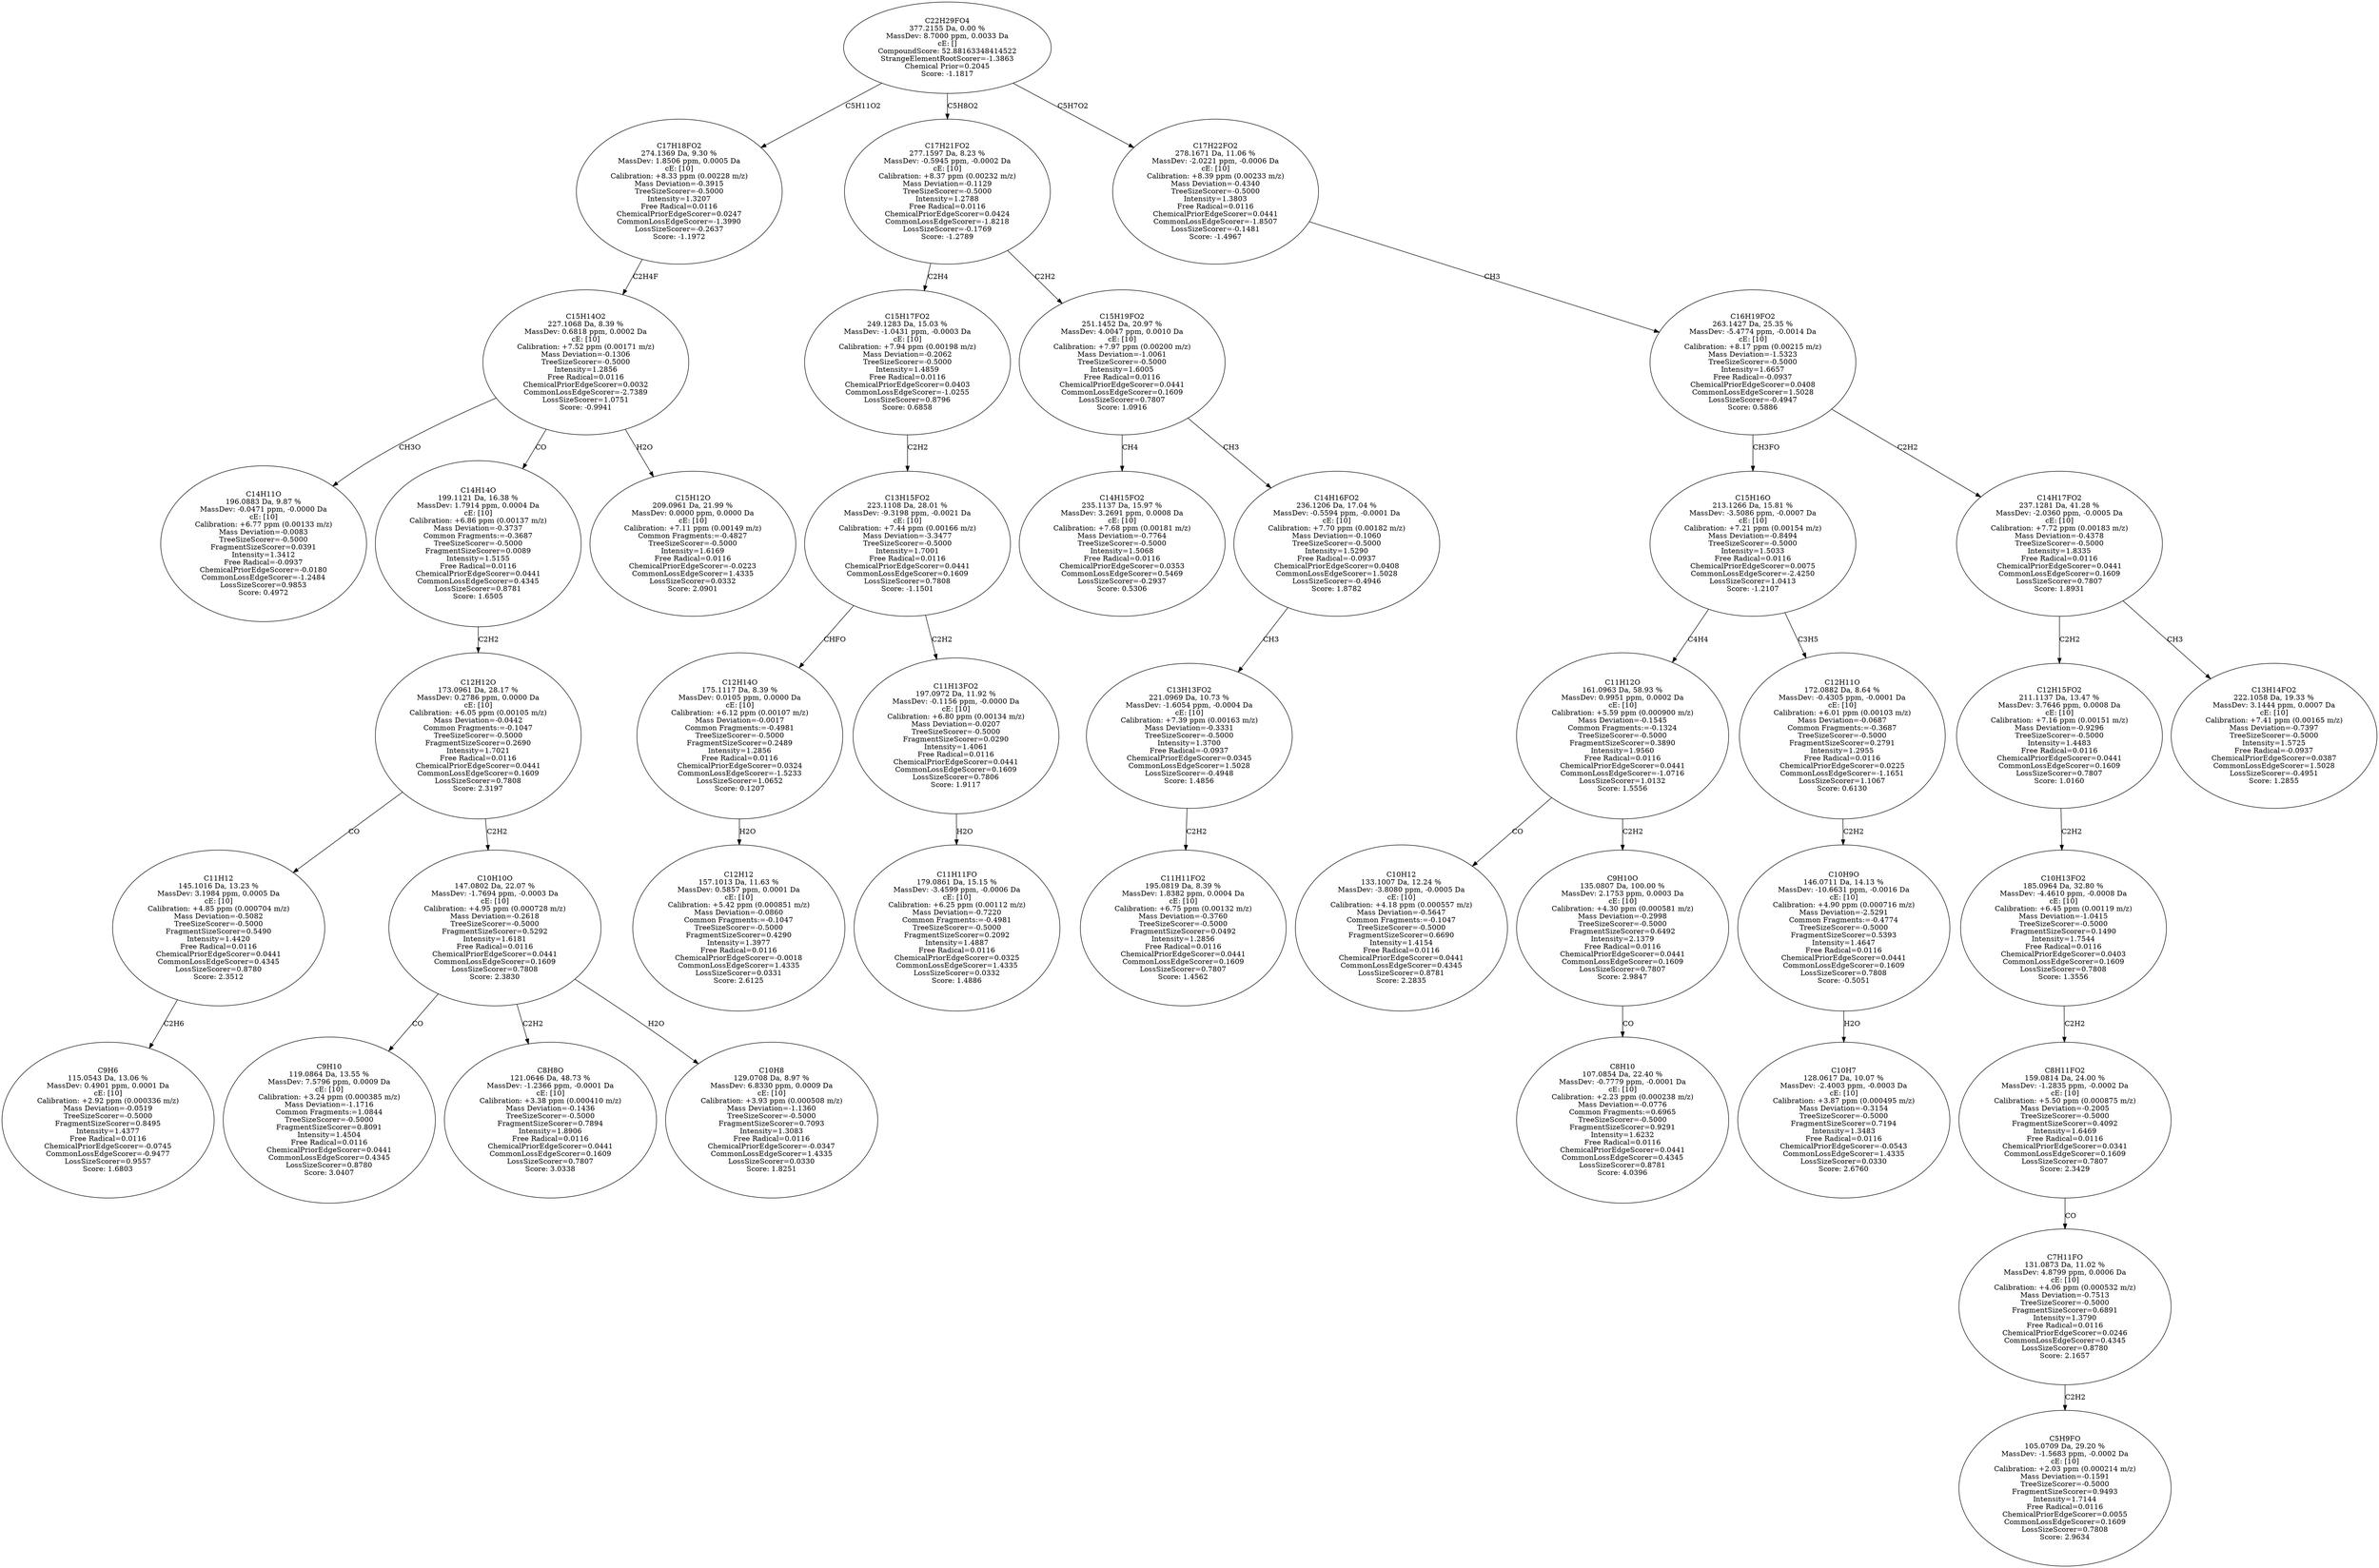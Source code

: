 strict digraph {
v1 [label="C14H11O\n196.0883 Da, 9.87 %\nMassDev: -0.0471 ppm, -0.0000 Da\ncE: [10]\nCalibration: +6.77 ppm (0.00133 m/z)\nMass Deviation=-0.0083\nTreeSizeScorer=-0.5000\nFragmentSizeScorer=0.0391\nIntensity=1.3412\nFree Radical=-0.0937\nChemicalPriorEdgeScorer=-0.0180\nCommonLossEdgeScorer=-1.2484\nLossSizeScorer=0.9853\nScore: 0.4972"];
v2 [label="C9H6\n115.0543 Da, 13.06 %\nMassDev: 0.4901 ppm, 0.0001 Da\ncE: [10]\nCalibration: +2.92 ppm (0.000336 m/z)\nMass Deviation=-0.0519\nTreeSizeScorer=-0.5000\nFragmentSizeScorer=0.8495\nIntensity=1.4377\nFree Radical=0.0116\nChemicalPriorEdgeScorer=-0.0745\nCommonLossEdgeScorer=-0.9477\nLossSizeScorer=0.9557\nScore: 1.6803"];
v3 [label="C11H12\n145.1016 Da, 13.23 %\nMassDev: 3.1984 ppm, 0.0005 Da\ncE: [10]\nCalibration: +4.85 ppm (0.000704 m/z)\nMass Deviation=-0.5082\nTreeSizeScorer=-0.5000\nFragmentSizeScorer=0.5490\nIntensity=1.4420\nFree Radical=0.0116\nChemicalPriorEdgeScorer=0.0441\nCommonLossEdgeScorer=0.4345\nLossSizeScorer=0.8780\nScore: 2.3512"];
v4 [label="C9H10\n119.0864 Da, 13.55 %\nMassDev: 7.5796 ppm, 0.0009 Da\ncE: [10]\nCalibration: +3.24 ppm (0.000385 m/z)\nMass Deviation=-1.1716\nCommon Fragments:=1.0844\nTreeSizeScorer=-0.5000\nFragmentSizeScorer=0.8091\nIntensity=1.4504\nFree Radical=0.0116\nChemicalPriorEdgeScorer=0.0441\nCommonLossEdgeScorer=0.4345\nLossSizeScorer=0.8780\nScore: 3.0407"];
v5 [label="C8H8O\n121.0646 Da, 48.73 %\nMassDev: -1.2366 ppm, -0.0001 Da\ncE: [10]\nCalibration: +3.38 ppm (0.000410 m/z)\nMass Deviation=-0.1436\nTreeSizeScorer=-0.5000\nFragmentSizeScorer=0.7894\nIntensity=1.8906\nFree Radical=0.0116\nChemicalPriorEdgeScorer=0.0441\nCommonLossEdgeScorer=0.1609\nLossSizeScorer=0.7807\nScore: 3.0338"];
v6 [label="C10H8\n129.0708 Da, 8.97 %\nMassDev: 6.8330 ppm, 0.0009 Da\ncE: [10]\nCalibration: +3.93 ppm (0.000508 m/z)\nMass Deviation=-1.1360\nTreeSizeScorer=-0.5000\nFragmentSizeScorer=0.7093\nIntensity=1.3083\nFree Radical=0.0116\nChemicalPriorEdgeScorer=-0.0347\nCommonLossEdgeScorer=1.4335\nLossSizeScorer=0.0330\nScore: 1.8251"];
v7 [label="C10H10O\n147.0802 Da, 22.07 %\nMassDev: -1.7694 ppm, -0.0003 Da\ncE: [10]\nCalibration: +4.95 ppm (0.000728 m/z)\nMass Deviation=-0.2618\nTreeSizeScorer=-0.5000\nFragmentSizeScorer=0.5292\nIntensity=1.6181\nFree Radical=0.0116\nChemicalPriorEdgeScorer=0.0441\nCommonLossEdgeScorer=0.1609\nLossSizeScorer=0.7808\nScore: 2.3830"];
v8 [label="C12H12O\n173.0961 Da, 28.17 %\nMassDev: 0.2786 ppm, 0.0000 Da\ncE: [10]\nCalibration: +6.05 ppm (0.00105 m/z)\nMass Deviation=-0.0442\nCommon Fragments:=-0.1047\nTreeSizeScorer=-0.5000\nFragmentSizeScorer=0.2690\nIntensity=1.7021\nFree Radical=0.0116\nChemicalPriorEdgeScorer=0.0441\nCommonLossEdgeScorer=0.1609\nLossSizeScorer=0.7808\nScore: 2.3197"];
v9 [label="C14H14O\n199.1121 Da, 16.38 %\nMassDev: 1.7914 ppm, 0.0004 Da\ncE: [10]\nCalibration: +6.86 ppm (0.00137 m/z)\nMass Deviation=-0.3737\nCommon Fragments:=-0.3687\nTreeSizeScorer=-0.5000\nFragmentSizeScorer=0.0089\nIntensity=1.5155\nFree Radical=0.0116\nChemicalPriorEdgeScorer=0.0441\nCommonLossEdgeScorer=0.4345\nLossSizeScorer=0.8781\nScore: 1.6505"];
v10 [label="C15H12O\n209.0961 Da, 21.99 %\nMassDev: 0.0000 ppm, 0.0000 Da\ncE: [10]\nCalibration: +7.11 ppm (0.00149 m/z)\nCommon Fragments:=-0.4827\nTreeSizeScorer=-0.5000\nIntensity=1.6169\nFree Radical=0.0116\nChemicalPriorEdgeScorer=-0.0223\nCommonLossEdgeScorer=1.4335\nLossSizeScorer=0.0332\nScore: 2.0901"];
v11 [label="C15H14O2\n227.1068 Da, 8.39 %\nMassDev: 0.6818 ppm, 0.0002 Da\ncE: [10]\nCalibration: +7.52 ppm (0.00171 m/z)\nMass Deviation=-0.1306\nTreeSizeScorer=-0.5000\nIntensity=1.2856\nFree Radical=0.0116\nChemicalPriorEdgeScorer=0.0032\nCommonLossEdgeScorer=-2.7389\nLossSizeScorer=1.0751\nScore: -0.9941"];
v12 [label="C17H18FO2\n274.1369 Da, 9.30 %\nMassDev: 1.8506 ppm, 0.0005 Da\ncE: [10]\nCalibration: +8.33 ppm (0.00228 m/z)\nMass Deviation=-0.3915\nTreeSizeScorer=-0.5000\nIntensity=1.3207\nFree Radical=0.0116\nChemicalPriorEdgeScorer=0.0247\nCommonLossEdgeScorer=-1.3990\nLossSizeScorer=-0.2637\nScore: -1.1972"];
v13 [label="C12H12\n157.1013 Da, 11.63 %\nMassDev: 0.5857 ppm, 0.0001 Da\ncE: [10]\nCalibration: +5.42 ppm (0.000851 m/z)\nMass Deviation=-0.0860\nCommon Fragments:=-0.1047\nTreeSizeScorer=-0.5000\nFragmentSizeScorer=0.4290\nIntensity=1.3977\nFree Radical=0.0116\nChemicalPriorEdgeScorer=-0.0018\nCommonLossEdgeScorer=1.4335\nLossSizeScorer=0.0331\nScore: 2.6125"];
v14 [label="C12H14O\n175.1117 Da, 8.39 %\nMassDev: 0.0105 ppm, 0.0000 Da\ncE: [10]\nCalibration: +6.12 ppm (0.00107 m/z)\nMass Deviation=-0.0017\nCommon Fragments:=-0.4981\nTreeSizeScorer=-0.5000\nFragmentSizeScorer=0.2489\nIntensity=1.2856\nFree Radical=0.0116\nChemicalPriorEdgeScorer=0.0324\nCommonLossEdgeScorer=-1.5233\nLossSizeScorer=1.0652\nScore: 0.1207"];
v15 [label="C11H11FO\n179.0861 Da, 15.15 %\nMassDev: -3.4599 ppm, -0.0006 Da\ncE: [10]\nCalibration: +6.25 ppm (0.00112 m/z)\nMass Deviation=-0.7220\nCommon Fragments:=-0.4981\nTreeSizeScorer=-0.5000\nFragmentSizeScorer=0.2092\nIntensity=1.4887\nFree Radical=0.0116\nChemicalPriorEdgeScorer=0.0325\nCommonLossEdgeScorer=1.4335\nLossSizeScorer=0.0332\nScore: 1.4886"];
v16 [label="C11H13FO2\n197.0972 Da, 11.92 %\nMassDev: -0.1156 ppm, -0.0000 Da\ncE: [10]\nCalibration: +6.80 ppm (0.00134 m/z)\nMass Deviation=-0.0207\nTreeSizeScorer=-0.5000\nFragmentSizeScorer=0.0290\nIntensity=1.4061\nFree Radical=0.0116\nChemicalPriorEdgeScorer=0.0441\nCommonLossEdgeScorer=0.1609\nLossSizeScorer=0.7806\nScore: 1.9117"];
v17 [label="C13H15FO2\n223.1108 Da, 28.01 %\nMassDev: -9.3198 ppm, -0.0021 Da\ncE: [10]\nCalibration: +7.44 ppm (0.00166 m/z)\nMass Deviation=-3.3477\nTreeSizeScorer=-0.5000\nIntensity=1.7001\nFree Radical=0.0116\nChemicalPriorEdgeScorer=0.0441\nCommonLossEdgeScorer=0.1609\nLossSizeScorer=0.7808\nScore: -1.1501"];
v18 [label="C15H17FO2\n249.1283 Da, 15.03 %\nMassDev: -1.0431 ppm, -0.0003 Da\ncE: [10]\nCalibration: +7.94 ppm (0.00198 m/z)\nMass Deviation=-0.2062\nTreeSizeScorer=-0.5000\nIntensity=1.4859\nFree Radical=0.0116\nChemicalPriorEdgeScorer=0.0403\nCommonLossEdgeScorer=-1.0255\nLossSizeScorer=0.8796\nScore: 0.6858"];
v19 [label="C14H15FO2\n235.1137 Da, 15.97 %\nMassDev: 3.2691 ppm, 0.0008 Da\ncE: [10]\nCalibration: +7.68 ppm (0.00181 m/z)\nMass Deviation=-0.7764\nTreeSizeScorer=-0.5000\nIntensity=1.5068\nFree Radical=0.0116\nChemicalPriorEdgeScorer=0.0353\nCommonLossEdgeScorer=0.5469\nLossSizeScorer=-0.2937\nScore: 0.5306"];
v20 [label="C11H11FO2\n195.0819 Da, 8.39 %\nMassDev: 1.8382 ppm, 0.0004 Da\ncE: [10]\nCalibration: +6.75 ppm (0.00132 m/z)\nMass Deviation=-0.3760\nTreeSizeScorer=-0.5000\nFragmentSizeScorer=0.0492\nIntensity=1.2856\nFree Radical=0.0116\nChemicalPriorEdgeScorer=0.0441\nCommonLossEdgeScorer=0.1609\nLossSizeScorer=0.7807\nScore: 1.4562"];
v21 [label="C13H13FO2\n221.0969 Da, 10.73 %\nMassDev: -1.6054 ppm, -0.0004 Da\ncE: [10]\nCalibration: +7.39 ppm (0.00163 m/z)\nMass Deviation=-0.3331\nTreeSizeScorer=-0.5000\nIntensity=1.3700\nFree Radical=-0.0937\nChemicalPriorEdgeScorer=0.0345\nCommonLossEdgeScorer=1.5028\nLossSizeScorer=-0.4948\nScore: 1.4856"];
v22 [label="C14H16FO2\n236.1206 Da, 17.04 %\nMassDev: -0.5594 ppm, -0.0001 Da\ncE: [10]\nCalibration: +7.70 ppm (0.00182 m/z)\nMass Deviation=-0.1060\nTreeSizeScorer=-0.5000\nIntensity=1.5290\nFree Radical=-0.0937\nChemicalPriorEdgeScorer=0.0408\nCommonLossEdgeScorer=1.5028\nLossSizeScorer=-0.4946\nScore: 1.8782"];
v23 [label="C15H19FO2\n251.1452 Da, 20.97 %\nMassDev: 4.0047 ppm, 0.0010 Da\ncE: [10]\nCalibration: +7.97 ppm (0.00200 m/z)\nMass Deviation=-1.0061\nTreeSizeScorer=-0.5000\nIntensity=1.6005\nFree Radical=0.0116\nChemicalPriorEdgeScorer=0.0441\nCommonLossEdgeScorer=0.1609\nLossSizeScorer=0.7807\nScore: 1.0916"];
v24 [label="C17H21FO2\n277.1597 Da, 8.23 %\nMassDev: -0.5945 ppm, -0.0002 Da\ncE: [10]\nCalibration: +8.37 ppm (0.00232 m/z)\nMass Deviation=-0.1129\nTreeSizeScorer=-0.5000\nIntensity=1.2788\nFree Radical=0.0116\nChemicalPriorEdgeScorer=0.0424\nCommonLossEdgeScorer=-1.8218\nLossSizeScorer=-0.1769\nScore: -1.2789"];
v25 [label="C10H12\n133.1007 Da, 12.24 %\nMassDev: -3.8080 ppm, -0.0005 Da\ncE: [10]\nCalibration: +4.18 ppm (0.000557 m/z)\nMass Deviation=-0.5647\nCommon Fragments:=-0.1047\nTreeSizeScorer=-0.5000\nFragmentSizeScorer=0.6690\nIntensity=1.4154\nFree Radical=0.0116\nChemicalPriorEdgeScorer=0.0441\nCommonLossEdgeScorer=0.4345\nLossSizeScorer=0.8781\nScore: 2.2835"];
v26 [label="C8H10\n107.0854 Da, 22.40 %\nMassDev: -0.7779 ppm, -0.0001 Da\ncE: [10]\nCalibration: +2.23 ppm (0.000238 m/z)\nMass Deviation=-0.0776\nCommon Fragments:=0.6965\nTreeSizeScorer=-0.5000\nFragmentSizeScorer=0.9291\nIntensity=1.6232\nFree Radical=0.0116\nChemicalPriorEdgeScorer=0.0441\nCommonLossEdgeScorer=0.4345\nLossSizeScorer=0.8781\nScore: 4.0396"];
v27 [label="C9H10O\n135.0807 Da, 100.00 %\nMassDev: 2.1753 ppm, 0.0003 Da\ncE: [10]\nCalibration: +4.30 ppm (0.000581 m/z)\nMass Deviation=-0.2998\nTreeSizeScorer=-0.5000\nFragmentSizeScorer=0.6492\nIntensity=2.1379\nFree Radical=0.0116\nChemicalPriorEdgeScorer=0.0441\nCommonLossEdgeScorer=0.1609\nLossSizeScorer=0.7807\nScore: 2.9847"];
v28 [label="C11H12O\n161.0963 Da, 58.93 %\nMassDev: 0.9951 ppm, 0.0002 Da\ncE: [10]\nCalibration: +5.59 ppm (0.000900 m/z)\nMass Deviation=-0.1545\nCommon Fragments:=-0.1324\nTreeSizeScorer=-0.5000\nFragmentSizeScorer=0.3890\nIntensity=1.9560\nFree Radical=0.0116\nChemicalPriorEdgeScorer=0.0441\nCommonLossEdgeScorer=-1.0716\nLossSizeScorer=1.0132\nScore: 1.5556"];
v29 [label="C10H7\n128.0617 Da, 10.07 %\nMassDev: -2.4003 ppm, -0.0003 Da\ncE: [10]\nCalibration: +3.87 ppm (0.000495 m/z)\nMass Deviation=-0.3154\nTreeSizeScorer=-0.5000\nFragmentSizeScorer=0.7194\nIntensity=1.3483\nFree Radical=0.0116\nChemicalPriorEdgeScorer=-0.0543\nCommonLossEdgeScorer=1.4335\nLossSizeScorer=0.0330\nScore: 2.6760"];
v30 [label="C10H9O\n146.0711 Da, 14.13 %\nMassDev: -10.6631 ppm, -0.0016 Da\ncE: [10]\nCalibration: +4.90 ppm (0.000716 m/z)\nMass Deviation=-2.5291\nCommon Fragments:=-0.4774\nTreeSizeScorer=-0.5000\nFragmentSizeScorer=0.5393\nIntensity=1.4647\nFree Radical=0.0116\nChemicalPriorEdgeScorer=0.0441\nCommonLossEdgeScorer=0.1609\nLossSizeScorer=0.7808\nScore: -0.5051"];
v31 [label="C12H11O\n172.0882 Da, 8.64 %\nMassDev: -0.4305 ppm, -0.0001 Da\ncE: [10]\nCalibration: +6.01 ppm (0.00103 m/z)\nMass Deviation=-0.0687\nCommon Fragments:=-0.3687\nTreeSizeScorer=-0.5000\nFragmentSizeScorer=0.2791\nIntensity=1.2955\nFree Radical=0.0116\nChemicalPriorEdgeScorer=0.0225\nCommonLossEdgeScorer=-1.1651\nLossSizeScorer=1.1067\nScore: 0.6130"];
v32 [label="C15H16O\n213.1266 Da, 15.81 %\nMassDev: -3.5086 ppm, -0.0007 Da\ncE: [10]\nCalibration: +7.21 ppm (0.00154 m/z)\nMass Deviation=-0.8494\nTreeSizeScorer=-0.5000\nIntensity=1.5033\nFree Radical=0.0116\nChemicalPriorEdgeScorer=0.0075\nCommonLossEdgeScorer=-2.4250\nLossSizeScorer=1.0413\nScore: -1.2107"];
v33 [label="C5H9FO\n105.0709 Da, 29.20 %\nMassDev: -1.5683 ppm, -0.0002 Da\ncE: [10]\nCalibration: +2.03 ppm (0.000214 m/z)\nMass Deviation=-0.1591\nTreeSizeScorer=-0.5000\nFragmentSizeScorer=0.9493\nIntensity=1.7144\nFree Radical=0.0116\nChemicalPriorEdgeScorer=0.0055\nCommonLossEdgeScorer=0.1609\nLossSizeScorer=0.7808\nScore: 2.9634"];
v34 [label="C7H11FO\n131.0873 Da, 11.02 %\nMassDev: 4.8799 ppm, 0.0006 Da\ncE: [10]\nCalibration: +4.06 ppm (0.000532 m/z)\nMass Deviation=-0.7513\nTreeSizeScorer=-0.5000\nFragmentSizeScorer=0.6891\nIntensity=1.3790\nFree Radical=0.0116\nChemicalPriorEdgeScorer=0.0246\nCommonLossEdgeScorer=0.4345\nLossSizeScorer=0.8780\nScore: 2.1657"];
v35 [label="C8H11FO2\n159.0814 Da, 24.00 %\nMassDev: -1.2835 ppm, -0.0002 Da\ncE: [10]\nCalibration: +5.50 ppm (0.000875 m/z)\nMass Deviation=-0.2005\nTreeSizeScorer=-0.5000\nFragmentSizeScorer=0.4092\nIntensity=1.6469\nFree Radical=0.0116\nChemicalPriorEdgeScorer=0.0341\nCommonLossEdgeScorer=0.1609\nLossSizeScorer=0.7807\nScore: 2.3429"];
v36 [label="C10H13FO2\n185.0964 Da, 32.80 %\nMassDev: -4.4610 ppm, -0.0008 Da\ncE: [10]\nCalibration: +6.45 ppm (0.00119 m/z)\nMass Deviation=-1.0415\nTreeSizeScorer=-0.5000\nFragmentSizeScorer=0.1490\nIntensity=1.7544\nFree Radical=0.0116\nChemicalPriorEdgeScorer=0.0403\nCommonLossEdgeScorer=0.1609\nLossSizeScorer=0.7808\nScore: 1.3556"];
v37 [label="C12H15FO2\n211.1137 Da, 13.47 %\nMassDev: 3.7646 ppm, 0.0008 Da\ncE: [10]\nCalibration: +7.16 ppm (0.00151 m/z)\nMass Deviation=-0.9296\nTreeSizeScorer=-0.5000\nIntensity=1.4483\nFree Radical=0.0116\nChemicalPriorEdgeScorer=0.0441\nCommonLossEdgeScorer=0.1609\nLossSizeScorer=0.7807\nScore: 1.0160"];
v38 [label="C13H14FO2\n222.1058 Da, 19.33 %\nMassDev: 3.1444 ppm, 0.0007 Da\ncE: [10]\nCalibration: +7.41 ppm (0.00165 m/z)\nMass Deviation=-0.7397\nTreeSizeScorer=-0.5000\nIntensity=1.5725\nFree Radical=-0.0937\nChemicalPriorEdgeScorer=0.0387\nCommonLossEdgeScorer=1.5028\nLossSizeScorer=-0.4951\nScore: 1.2855"];
v39 [label="C14H17FO2\n237.1281 Da, 41.28 %\nMassDev: -2.0360 ppm, -0.0005 Da\ncE: [10]\nCalibration: +7.72 ppm (0.00183 m/z)\nMass Deviation=-0.4378\nTreeSizeScorer=-0.5000\nIntensity=1.8335\nFree Radical=0.0116\nChemicalPriorEdgeScorer=0.0441\nCommonLossEdgeScorer=0.1609\nLossSizeScorer=0.7807\nScore: 1.8931"];
v40 [label="C16H19FO2\n263.1427 Da, 25.35 %\nMassDev: -5.4774 ppm, -0.0014 Da\ncE: [10]\nCalibration: +8.17 ppm (0.00215 m/z)\nMass Deviation=-1.5323\nTreeSizeScorer=-0.5000\nIntensity=1.6657\nFree Radical=-0.0937\nChemicalPriorEdgeScorer=0.0408\nCommonLossEdgeScorer=1.5028\nLossSizeScorer=-0.4947\nScore: 0.5886"];
v41 [label="C17H22FO2\n278.1671 Da, 11.06 %\nMassDev: -2.0221 ppm, -0.0006 Da\ncE: [10]\nCalibration: +8.39 ppm (0.00233 m/z)\nMass Deviation=-0.4340\nTreeSizeScorer=-0.5000\nIntensity=1.3803\nFree Radical=0.0116\nChemicalPriorEdgeScorer=0.0441\nCommonLossEdgeScorer=-1.8507\nLossSizeScorer=-0.1481\nScore: -1.4967"];
v42 [label="C22H29FO4\n377.2155 Da, 0.00 %\nMassDev: 8.7000 ppm, 0.0033 Da\ncE: []\nCompoundScore: 52.88163348414522\nStrangeElementRootScorer=-1.3863\nChemical Prior=0.2045\nScore: -1.1817"];
v11 -> v1 [label="CH3O"];
v3 -> v2 [label="C2H6"];
v8 -> v3 [label="CO"];
v7 -> v4 [label="CO"];
v7 -> v5 [label="C2H2"];
v7 -> v6 [label="H2O"];
v8 -> v7 [label="C2H2"];
v9 -> v8 [label="C2H2"];
v11 -> v9 [label="CO"];
v11 -> v10 [label="H2O"];
v12 -> v11 [label="C2H4F"];
v42 -> v12 [label="C5H11O2"];
v14 -> v13 [label="H2O"];
v17 -> v14 [label="CHFO"];
v16 -> v15 [label="H2O"];
v17 -> v16 [label="C2H2"];
v18 -> v17 [label="C2H2"];
v24 -> v18 [label="C2H4"];
v23 -> v19 [label="CH4"];
v21 -> v20 [label="C2H2"];
v22 -> v21 [label="CH3"];
v23 -> v22 [label="CH3"];
v24 -> v23 [label="C2H2"];
v42 -> v24 [label="C5H8O2"];
v28 -> v25 [label="CO"];
v27 -> v26 [label="CO"];
v28 -> v27 [label="C2H2"];
v32 -> v28 [label="C4H4"];
v30 -> v29 [label="H2O"];
v31 -> v30 [label="C2H2"];
v32 -> v31 [label="C3H5"];
v40 -> v32 [label="CH3FO"];
v34 -> v33 [label="C2H2"];
v35 -> v34 [label="CO"];
v36 -> v35 [label="C2H2"];
v37 -> v36 [label="C2H2"];
v39 -> v37 [label="C2H2"];
v39 -> v38 [label="CH3"];
v40 -> v39 [label="C2H2"];
v41 -> v40 [label="CH3"];
v42 -> v41 [label="C5H7O2"];
}